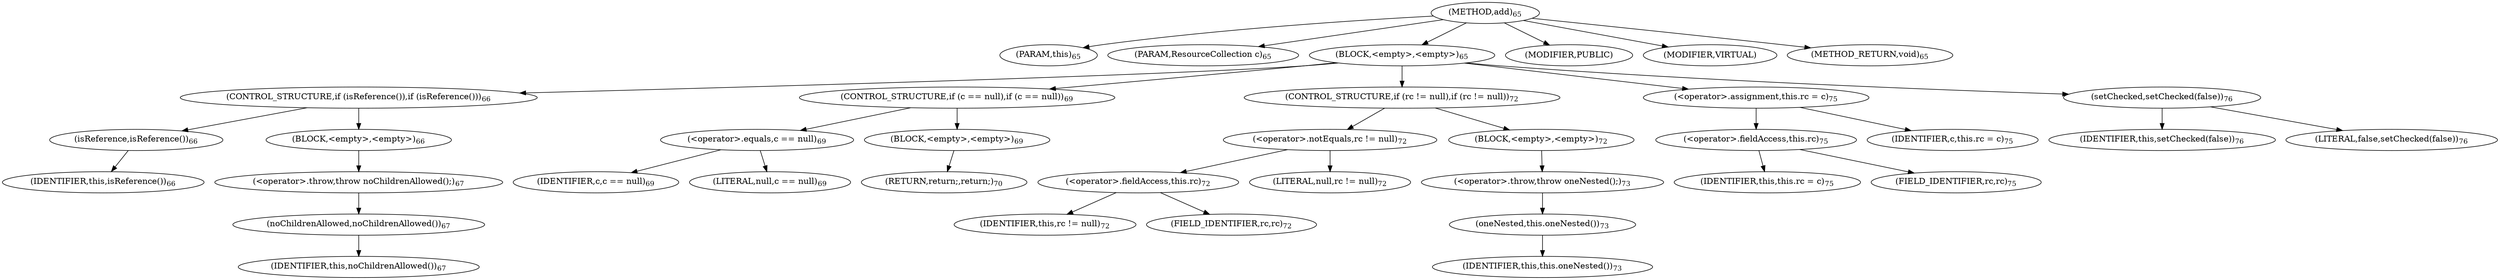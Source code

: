 digraph "add" {  
"87" [label = <(METHOD,add)<SUB>65</SUB>> ]
"4" [label = <(PARAM,this)<SUB>65</SUB>> ]
"88" [label = <(PARAM,ResourceCollection c)<SUB>65</SUB>> ]
"89" [label = <(BLOCK,&lt;empty&gt;,&lt;empty&gt;)<SUB>65</SUB>> ]
"90" [label = <(CONTROL_STRUCTURE,if (isReference()),if (isReference()))<SUB>66</SUB>> ]
"91" [label = <(isReference,isReference())<SUB>66</SUB>> ]
"3" [label = <(IDENTIFIER,this,isReference())<SUB>66</SUB>> ]
"92" [label = <(BLOCK,&lt;empty&gt;,&lt;empty&gt;)<SUB>66</SUB>> ]
"93" [label = <(&lt;operator&gt;.throw,throw noChildrenAllowed();)<SUB>67</SUB>> ]
"94" [label = <(noChildrenAllowed,noChildrenAllowed())<SUB>67</SUB>> ]
"5" [label = <(IDENTIFIER,this,noChildrenAllowed())<SUB>67</SUB>> ]
"95" [label = <(CONTROL_STRUCTURE,if (c == null),if (c == null))<SUB>69</SUB>> ]
"96" [label = <(&lt;operator&gt;.equals,c == null)<SUB>69</SUB>> ]
"97" [label = <(IDENTIFIER,c,c == null)<SUB>69</SUB>> ]
"98" [label = <(LITERAL,null,c == null)<SUB>69</SUB>> ]
"99" [label = <(BLOCK,&lt;empty&gt;,&lt;empty&gt;)<SUB>69</SUB>> ]
"100" [label = <(RETURN,return;,return;)<SUB>70</SUB>> ]
"101" [label = <(CONTROL_STRUCTURE,if (rc != null),if (rc != null))<SUB>72</SUB>> ]
"102" [label = <(&lt;operator&gt;.notEquals,rc != null)<SUB>72</SUB>> ]
"103" [label = <(&lt;operator&gt;.fieldAccess,this.rc)<SUB>72</SUB>> ]
"104" [label = <(IDENTIFIER,this,rc != null)<SUB>72</SUB>> ]
"105" [label = <(FIELD_IDENTIFIER,rc,rc)<SUB>72</SUB>> ]
"106" [label = <(LITERAL,null,rc != null)<SUB>72</SUB>> ]
"107" [label = <(BLOCK,&lt;empty&gt;,&lt;empty&gt;)<SUB>72</SUB>> ]
"108" [label = <(&lt;operator&gt;.throw,throw oneNested();)<SUB>73</SUB>> ]
"109" [label = <(oneNested,this.oneNested())<SUB>73</SUB>> ]
"6" [label = <(IDENTIFIER,this,this.oneNested())<SUB>73</SUB>> ]
"110" [label = <(&lt;operator&gt;.assignment,this.rc = c)<SUB>75</SUB>> ]
"111" [label = <(&lt;operator&gt;.fieldAccess,this.rc)<SUB>75</SUB>> ]
"112" [label = <(IDENTIFIER,this,this.rc = c)<SUB>75</SUB>> ]
"113" [label = <(FIELD_IDENTIFIER,rc,rc)<SUB>75</SUB>> ]
"114" [label = <(IDENTIFIER,c,this.rc = c)<SUB>75</SUB>> ]
"115" [label = <(setChecked,setChecked(false))<SUB>76</SUB>> ]
"7" [label = <(IDENTIFIER,this,setChecked(false))<SUB>76</SUB>> ]
"116" [label = <(LITERAL,false,setChecked(false))<SUB>76</SUB>> ]
"117" [label = <(MODIFIER,PUBLIC)> ]
"118" [label = <(MODIFIER,VIRTUAL)> ]
"119" [label = <(METHOD_RETURN,void)<SUB>65</SUB>> ]
  "87" -> "4" 
  "87" -> "88" 
  "87" -> "89" 
  "87" -> "117" 
  "87" -> "118" 
  "87" -> "119" 
  "89" -> "90" 
  "89" -> "95" 
  "89" -> "101" 
  "89" -> "110" 
  "89" -> "115" 
  "90" -> "91" 
  "90" -> "92" 
  "91" -> "3" 
  "92" -> "93" 
  "93" -> "94" 
  "94" -> "5" 
  "95" -> "96" 
  "95" -> "99" 
  "96" -> "97" 
  "96" -> "98" 
  "99" -> "100" 
  "101" -> "102" 
  "101" -> "107" 
  "102" -> "103" 
  "102" -> "106" 
  "103" -> "104" 
  "103" -> "105" 
  "107" -> "108" 
  "108" -> "109" 
  "109" -> "6" 
  "110" -> "111" 
  "110" -> "114" 
  "111" -> "112" 
  "111" -> "113" 
  "115" -> "7" 
  "115" -> "116" 
}
